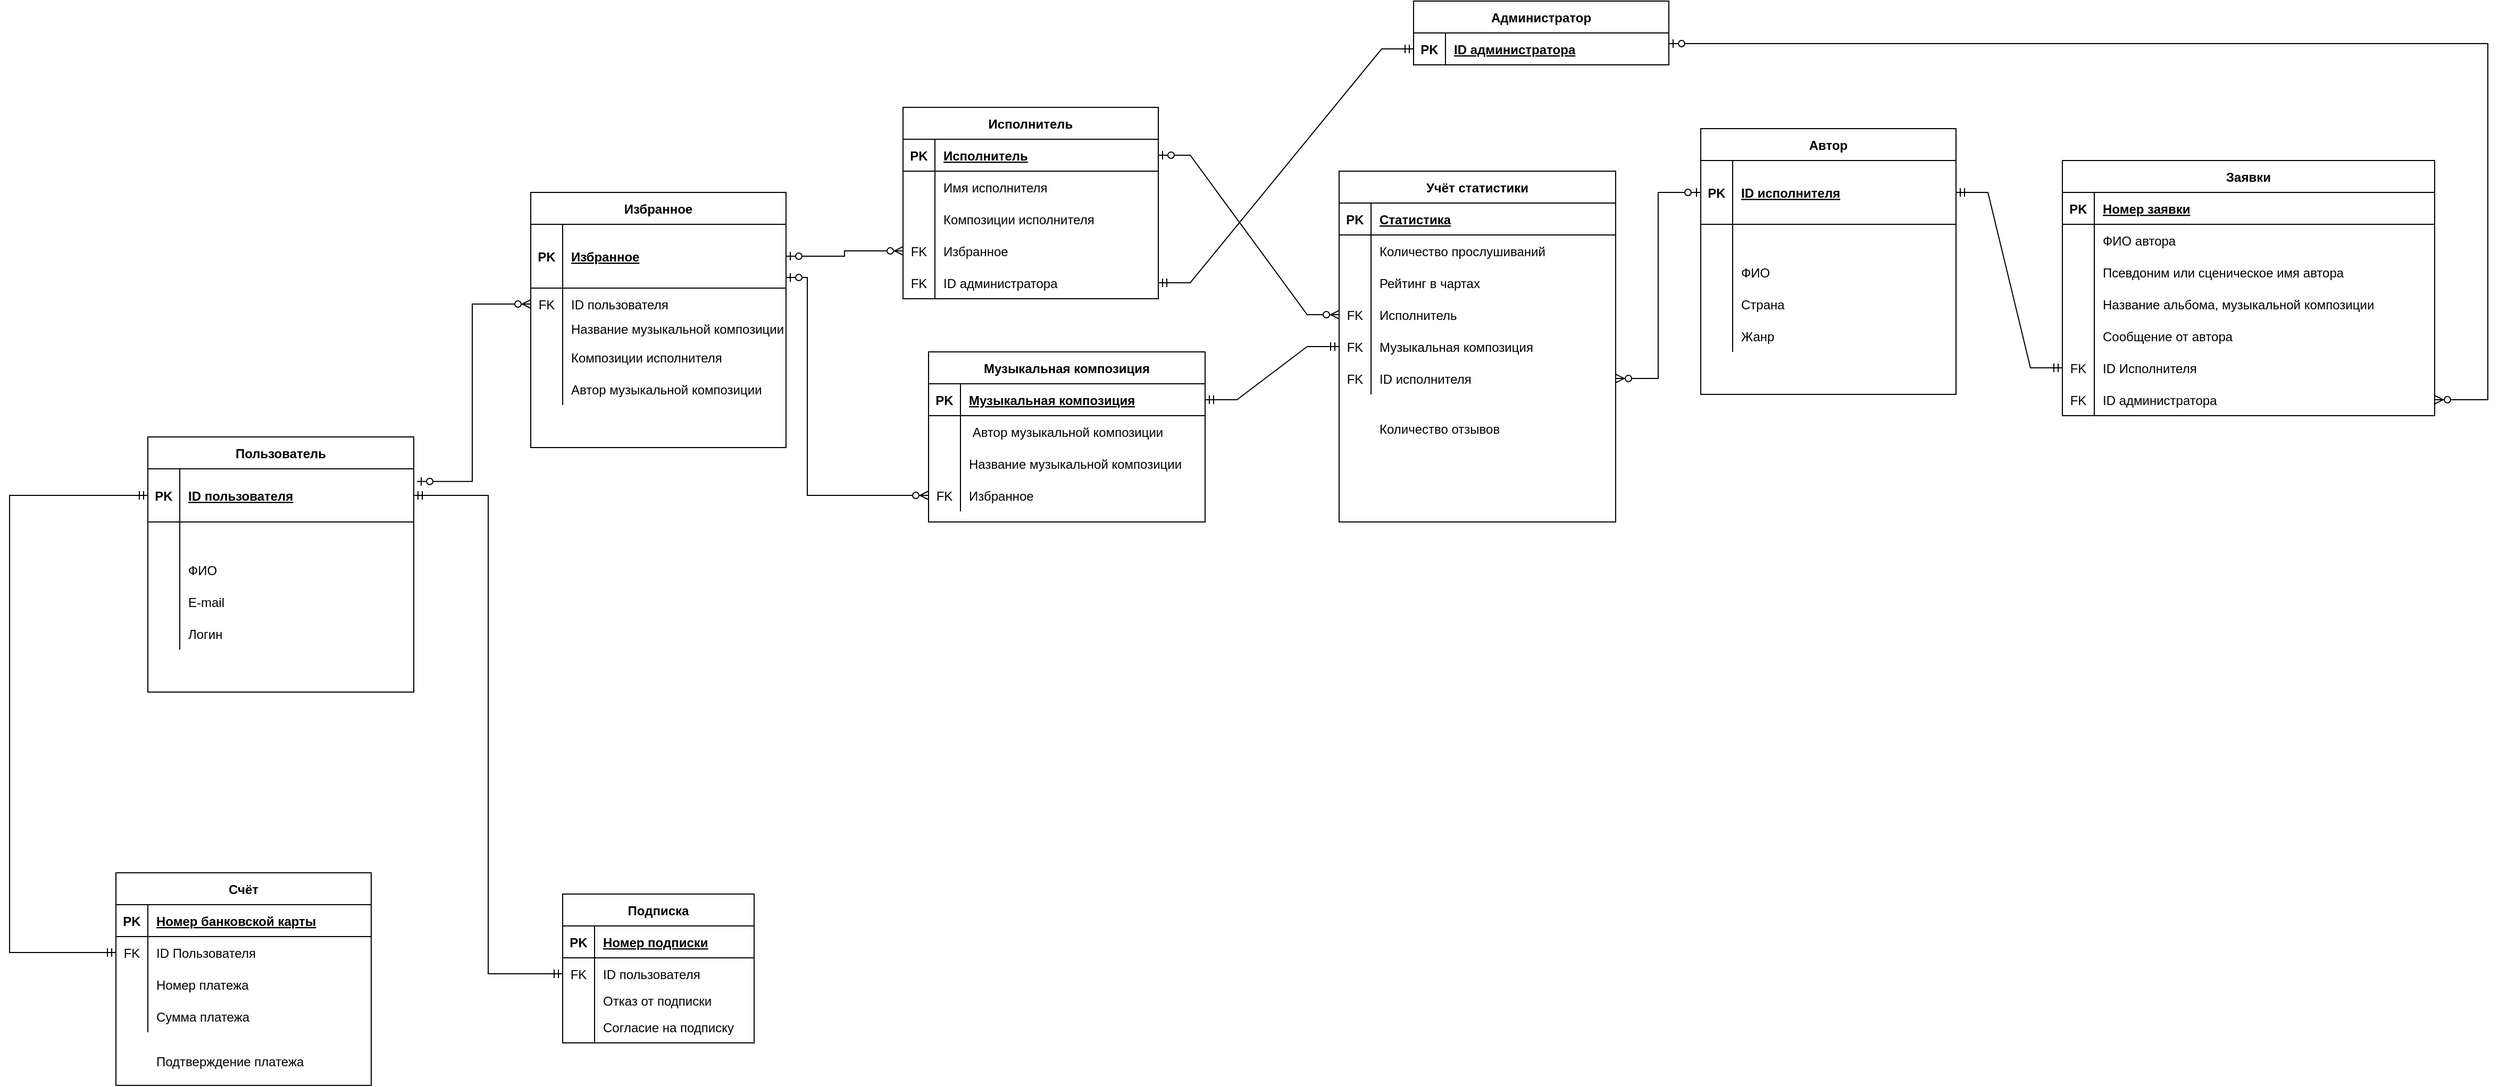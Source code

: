 <mxfile version="15.6.1" type="github">
  <diagram id="YhIW78KKG1MkZQojClb2" name="Страница 1">
    <mxGraphModel dx="1979" dy="691" grid="1" gridSize="10" guides="1" tooltips="1" connect="1" arrows="1" fold="1" page="1" pageScale="1" pageWidth="827" pageHeight="1169" math="0" shadow="0">
      <root>
        <mxCell id="0" />
        <mxCell id="1" parent="0" />
        <mxCell id="bTDtYaDf9AdeFOKU3OdR-14" value="Подписка" style="shape=table;startSize=30;container=1;collapsible=1;childLayout=tableLayout;fixedRows=1;rowLines=0;fontStyle=1;align=center;resizeLast=1;" parent="1" vertex="1">
          <mxGeometry x="70" y="980" width="180" height="140" as="geometry" />
        </mxCell>
        <mxCell id="bTDtYaDf9AdeFOKU3OdR-15" value="" style="shape=partialRectangle;collapsible=0;dropTarget=0;pointerEvents=0;fillColor=none;top=0;left=0;bottom=1;right=0;points=[[0,0.5],[1,0.5]];portConstraint=eastwest;" parent="bTDtYaDf9AdeFOKU3OdR-14" vertex="1">
          <mxGeometry y="30" width="180" height="30" as="geometry" />
        </mxCell>
        <mxCell id="bTDtYaDf9AdeFOKU3OdR-16" value="PK" style="shape=partialRectangle;connectable=0;fillColor=none;top=0;left=0;bottom=0;right=0;fontStyle=1;overflow=hidden;" parent="bTDtYaDf9AdeFOKU3OdR-15" vertex="1">
          <mxGeometry width="30" height="30" as="geometry">
            <mxRectangle width="30" height="30" as="alternateBounds" />
          </mxGeometry>
        </mxCell>
        <mxCell id="bTDtYaDf9AdeFOKU3OdR-17" value="Номер подписки" style="shape=partialRectangle;connectable=0;fillColor=none;top=0;left=0;bottom=0;right=0;align=left;spacingLeft=6;fontStyle=5;overflow=hidden;" parent="bTDtYaDf9AdeFOKU3OdR-15" vertex="1">
          <mxGeometry x="30" width="150" height="30" as="geometry">
            <mxRectangle width="150" height="30" as="alternateBounds" />
          </mxGeometry>
        </mxCell>
        <mxCell id="bTDtYaDf9AdeFOKU3OdR-18" value="" style="shape=partialRectangle;collapsible=0;dropTarget=0;pointerEvents=0;fillColor=none;top=0;left=0;bottom=0;right=0;points=[[0,0.5],[1,0.5]];portConstraint=eastwest;" parent="bTDtYaDf9AdeFOKU3OdR-14" vertex="1">
          <mxGeometry y="60" width="180" height="30" as="geometry" />
        </mxCell>
        <mxCell id="bTDtYaDf9AdeFOKU3OdR-19" value="FK" style="shape=partialRectangle;connectable=0;fillColor=none;top=0;left=0;bottom=0;right=0;editable=1;overflow=hidden;" parent="bTDtYaDf9AdeFOKU3OdR-18" vertex="1">
          <mxGeometry width="30" height="30" as="geometry">
            <mxRectangle width="30" height="30" as="alternateBounds" />
          </mxGeometry>
        </mxCell>
        <mxCell id="bTDtYaDf9AdeFOKU3OdR-20" value="ID пользователя" style="shape=partialRectangle;connectable=0;fillColor=none;top=0;left=0;bottom=0;right=0;align=left;spacingLeft=6;overflow=hidden;" parent="bTDtYaDf9AdeFOKU3OdR-18" vertex="1">
          <mxGeometry x="30" width="150" height="30" as="geometry">
            <mxRectangle width="150" height="30" as="alternateBounds" />
          </mxGeometry>
        </mxCell>
        <mxCell id="bTDtYaDf9AdeFOKU3OdR-21" value="" style="shape=partialRectangle;collapsible=0;dropTarget=0;pointerEvents=0;fillColor=none;top=0;left=0;bottom=0;right=0;points=[[0,0.5],[1,0.5]];portConstraint=eastwest;" parent="bTDtYaDf9AdeFOKU3OdR-14" vertex="1">
          <mxGeometry y="90" width="180" height="20" as="geometry" />
        </mxCell>
        <mxCell id="bTDtYaDf9AdeFOKU3OdR-22" value="" style="shape=partialRectangle;connectable=0;fillColor=none;top=0;left=0;bottom=0;right=0;editable=1;overflow=hidden;" parent="bTDtYaDf9AdeFOKU3OdR-21" vertex="1">
          <mxGeometry width="30" height="20" as="geometry">
            <mxRectangle width="30" height="20" as="alternateBounds" />
          </mxGeometry>
        </mxCell>
        <mxCell id="bTDtYaDf9AdeFOKU3OdR-23" value="Отказ от подписки" style="shape=partialRectangle;connectable=0;fillColor=none;top=0;left=0;bottom=0;right=0;align=left;spacingLeft=6;overflow=hidden;" parent="bTDtYaDf9AdeFOKU3OdR-21" vertex="1">
          <mxGeometry x="30" width="150" height="20" as="geometry">
            <mxRectangle width="150" height="20" as="alternateBounds" />
          </mxGeometry>
        </mxCell>
        <mxCell id="PjlkUZ5OX0f8tVh_GBR--13" value="" style="shape=partialRectangle;collapsible=0;dropTarget=0;pointerEvents=0;fillColor=none;top=0;left=0;bottom=0;right=0;points=[[0,0.5],[1,0.5]];portConstraint=eastwest;" vertex="1" parent="bTDtYaDf9AdeFOKU3OdR-14">
          <mxGeometry y="110" width="180" height="30" as="geometry" />
        </mxCell>
        <mxCell id="PjlkUZ5OX0f8tVh_GBR--14" value="" style="shape=partialRectangle;connectable=0;fillColor=none;top=0;left=0;bottom=0;right=0;editable=1;overflow=hidden;" vertex="1" parent="PjlkUZ5OX0f8tVh_GBR--13">
          <mxGeometry width="30" height="30" as="geometry">
            <mxRectangle width="30" height="30" as="alternateBounds" />
          </mxGeometry>
        </mxCell>
        <mxCell id="PjlkUZ5OX0f8tVh_GBR--15" value="Согласие на подписку" style="shape=partialRectangle;connectable=0;fillColor=none;top=0;left=0;bottom=0;right=0;align=left;spacingLeft=6;overflow=hidden;" vertex="1" parent="PjlkUZ5OX0f8tVh_GBR--13">
          <mxGeometry x="30" width="150" height="30" as="geometry">
            <mxRectangle width="150" height="30" as="alternateBounds" />
          </mxGeometry>
        </mxCell>
        <mxCell id="bTDtYaDf9AdeFOKU3OdR-27" value="Избранное" style="shape=table;startSize=30;container=1;collapsible=1;childLayout=tableLayout;fixedRows=1;rowLines=0;fontStyle=1;align=center;resizeLast=1;" parent="1" vertex="1">
          <mxGeometry x="40" y="320" width="240" height="240" as="geometry" />
        </mxCell>
        <mxCell id="bTDtYaDf9AdeFOKU3OdR-28" value="" style="shape=partialRectangle;collapsible=0;dropTarget=0;pointerEvents=0;fillColor=none;top=0;left=0;bottom=1;right=0;points=[[0,0.5],[1,0.5]];portConstraint=eastwest;" parent="bTDtYaDf9AdeFOKU3OdR-27" vertex="1">
          <mxGeometry y="30" width="240" height="60" as="geometry" />
        </mxCell>
        <mxCell id="bTDtYaDf9AdeFOKU3OdR-29" value="PK" style="shape=partialRectangle;connectable=0;fillColor=none;top=0;left=0;bottom=0;right=0;fontStyle=1;overflow=hidden;" parent="bTDtYaDf9AdeFOKU3OdR-28" vertex="1">
          <mxGeometry width="30" height="60" as="geometry">
            <mxRectangle width="30" height="60" as="alternateBounds" />
          </mxGeometry>
        </mxCell>
        <mxCell id="bTDtYaDf9AdeFOKU3OdR-30" value="Избранное" style="shape=partialRectangle;connectable=0;fillColor=none;top=0;left=0;bottom=0;right=0;align=left;spacingLeft=6;fontStyle=5;overflow=hidden;" parent="bTDtYaDf9AdeFOKU3OdR-28" vertex="1">
          <mxGeometry x="30" width="210" height="60" as="geometry">
            <mxRectangle width="210" height="60" as="alternateBounds" />
          </mxGeometry>
        </mxCell>
        <mxCell id="bTDtYaDf9AdeFOKU3OdR-31" value="" style="shape=partialRectangle;collapsible=0;dropTarget=0;pointerEvents=0;fillColor=none;top=0;left=0;bottom=0;right=0;points=[[0,0.5],[1,0.5]];portConstraint=eastwest;" parent="bTDtYaDf9AdeFOKU3OdR-27" vertex="1">
          <mxGeometry y="90" width="240" height="30" as="geometry" />
        </mxCell>
        <mxCell id="bTDtYaDf9AdeFOKU3OdR-32" value="FK" style="shape=partialRectangle;connectable=0;fillColor=none;top=0;left=0;bottom=0;right=0;editable=1;overflow=hidden;" parent="bTDtYaDf9AdeFOKU3OdR-31" vertex="1">
          <mxGeometry width="30" height="30" as="geometry">
            <mxRectangle width="30" height="30" as="alternateBounds" />
          </mxGeometry>
        </mxCell>
        <mxCell id="bTDtYaDf9AdeFOKU3OdR-33" value="ID пользователя" style="shape=partialRectangle;connectable=0;fillColor=none;top=0;left=0;bottom=0;right=0;align=left;spacingLeft=6;overflow=hidden;" parent="bTDtYaDf9AdeFOKU3OdR-31" vertex="1">
          <mxGeometry x="30" width="210" height="30" as="geometry">
            <mxRectangle width="210" height="30" as="alternateBounds" />
          </mxGeometry>
        </mxCell>
        <mxCell id="bTDtYaDf9AdeFOKU3OdR-37" value="" style="shape=partialRectangle;collapsible=0;dropTarget=0;pointerEvents=0;fillColor=none;top=0;left=0;bottom=0;right=0;points=[[0,0.5],[1,0.5]];portConstraint=eastwest;" parent="bTDtYaDf9AdeFOKU3OdR-27" vertex="1">
          <mxGeometry y="120" width="240" height="20" as="geometry" />
        </mxCell>
        <mxCell id="bTDtYaDf9AdeFOKU3OdR-38" value="" style="shape=partialRectangle;connectable=0;fillColor=none;top=0;left=0;bottom=0;right=0;editable=1;overflow=hidden;" parent="bTDtYaDf9AdeFOKU3OdR-37" vertex="1">
          <mxGeometry width="30" height="20" as="geometry">
            <mxRectangle width="30" height="20" as="alternateBounds" />
          </mxGeometry>
        </mxCell>
        <mxCell id="bTDtYaDf9AdeFOKU3OdR-39" value="Название музыкальной композиции&#xa;" style="shape=partialRectangle;connectable=0;fillColor=none;top=0;left=0;bottom=0;right=0;align=left;spacingLeft=6;overflow=hidden;" parent="bTDtYaDf9AdeFOKU3OdR-37" vertex="1">
          <mxGeometry x="30" width="210" height="20" as="geometry">
            <mxRectangle width="210" height="20" as="alternateBounds" />
          </mxGeometry>
        </mxCell>
        <mxCell id="bTDtYaDf9AdeFOKU3OdR-34" value="" style="shape=partialRectangle;collapsible=0;dropTarget=0;pointerEvents=0;fillColor=none;top=0;left=0;bottom=0;right=0;points=[[0,0.5],[1,0.5]];portConstraint=eastwest;" parent="bTDtYaDf9AdeFOKU3OdR-27" vertex="1">
          <mxGeometry y="140" width="240" height="30" as="geometry" />
        </mxCell>
        <mxCell id="bTDtYaDf9AdeFOKU3OdR-35" value="" style="shape=partialRectangle;connectable=0;fillColor=none;top=0;left=0;bottom=0;right=0;editable=1;overflow=hidden;" parent="bTDtYaDf9AdeFOKU3OdR-34" vertex="1">
          <mxGeometry width="30" height="30" as="geometry">
            <mxRectangle width="30" height="30" as="alternateBounds" />
          </mxGeometry>
        </mxCell>
        <mxCell id="bTDtYaDf9AdeFOKU3OdR-36" value="Композиции исполнителя" style="shape=partialRectangle;connectable=0;fillColor=none;top=0;left=0;bottom=0;right=0;align=left;spacingLeft=6;overflow=hidden;" parent="bTDtYaDf9AdeFOKU3OdR-34" vertex="1">
          <mxGeometry x="30" width="210" height="30" as="geometry">
            <mxRectangle width="210" height="30" as="alternateBounds" />
          </mxGeometry>
        </mxCell>
        <mxCell id="bTDtYaDf9AdeFOKU3OdR-68" value="" style="shape=partialRectangle;collapsible=0;dropTarget=0;pointerEvents=0;fillColor=none;top=0;left=0;bottom=0;right=0;points=[[0,0.5],[1,0.5]];portConstraint=eastwest;" parent="bTDtYaDf9AdeFOKU3OdR-27" vertex="1">
          <mxGeometry y="170" width="240" height="30" as="geometry" />
        </mxCell>
        <mxCell id="bTDtYaDf9AdeFOKU3OdR-69" value="" style="shape=partialRectangle;connectable=0;fillColor=none;top=0;left=0;bottom=0;right=0;editable=1;overflow=hidden;" parent="bTDtYaDf9AdeFOKU3OdR-68" vertex="1">
          <mxGeometry width="30" height="30" as="geometry">
            <mxRectangle width="30" height="30" as="alternateBounds" />
          </mxGeometry>
        </mxCell>
        <mxCell id="bTDtYaDf9AdeFOKU3OdR-70" value="Автор музыкальной композиции" style="shape=partialRectangle;connectable=0;fillColor=none;top=0;left=0;bottom=0;right=0;align=left;spacingLeft=6;overflow=hidden;" parent="bTDtYaDf9AdeFOKU3OdR-68" vertex="1">
          <mxGeometry x="30" width="210" height="30" as="geometry">
            <mxRectangle width="210" height="30" as="alternateBounds" />
          </mxGeometry>
        </mxCell>
        <mxCell id="bTDtYaDf9AdeFOKU3OdR-53" value="Заявки" style="shape=table;startSize=30;container=1;collapsible=1;childLayout=tableLayout;fixedRows=1;rowLines=0;fontStyle=1;align=center;resizeLast=1;" parent="1" vertex="1">
          <mxGeometry x="1480" y="290" width="350" height="240" as="geometry" />
        </mxCell>
        <mxCell id="bTDtYaDf9AdeFOKU3OdR-54" value="" style="shape=partialRectangle;collapsible=0;dropTarget=0;pointerEvents=0;fillColor=none;top=0;left=0;bottom=1;right=0;points=[[0,0.5],[1,0.5]];portConstraint=eastwest;" parent="bTDtYaDf9AdeFOKU3OdR-53" vertex="1">
          <mxGeometry y="30" width="350" height="30" as="geometry" />
        </mxCell>
        <mxCell id="bTDtYaDf9AdeFOKU3OdR-55" value="PK" style="shape=partialRectangle;connectable=0;fillColor=none;top=0;left=0;bottom=0;right=0;fontStyle=1;overflow=hidden;" parent="bTDtYaDf9AdeFOKU3OdR-54" vertex="1">
          <mxGeometry width="30" height="30" as="geometry">
            <mxRectangle width="30" height="30" as="alternateBounds" />
          </mxGeometry>
        </mxCell>
        <mxCell id="bTDtYaDf9AdeFOKU3OdR-56" value="Номер заявки" style="shape=partialRectangle;connectable=0;fillColor=none;top=0;left=0;bottom=0;right=0;align=left;spacingLeft=6;fontStyle=5;overflow=hidden;" parent="bTDtYaDf9AdeFOKU3OdR-54" vertex="1">
          <mxGeometry x="30" width="320" height="30" as="geometry">
            <mxRectangle width="320" height="30" as="alternateBounds" />
          </mxGeometry>
        </mxCell>
        <mxCell id="bTDtYaDf9AdeFOKU3OdR-57" value="" style="shape=partialRectangle;collapsible=0;dropTarget=0;pointerEvents=0;fillColor=none;top=0;left=0;bottom=0;right=0;points=[[0,0.5],[1,0.5]];portConstraint=eastwest;" parent="bTDtYaDf9AdeFOKU3OdR-53" vertex="1">
          <mxGeometry y="60" width="350" height="30" as="geometry" />
        </mxCell>
        <mxCell id="bTDtYaDf9AdeFOKU3OdR-58" value="" style="shape=partialRectangle;connectable=0;fillColor=none;top=0;left=0;bottom=0;right=0;editable=1;overflow=hidden;" parent="bTDtYaDf9AdeFOKU3OdR-57" vertex="1">
          <mxGeometry width="30" height="30" as="geometry">
            <mxRectangle width="30" height="30" as="alternateBounds" />
          </mxGeometry>
        </mxCell>
        <mxCell id="bTDtYaDf9AdeFOKU3OdR-59" value="ФИО автора" style="shape=partialRectangle;connectable=0;fillColor=none;top=0;left=0;bottom=0;right=0;align=left;spacingLeft=6;overflow=hidden;" parent="bTDtYaDf9AdeFOKU3OdR-57" vertex="1">
          <mxGeometry x="30" width="320" height="30" as="geometry">
            <mxRectangle width="320" height="30" as="alternateBounds" />
          </mxGeometry>
        </mxCell>
        <mxCell id="bTDtYaDf9AdeFOKU3OdR-60" value="" style="shape=partialRectangle;collapsible=0;dropTarget=0;pointerEvents=0;fillColor=none;top=0;left=0;bottom=0;right=0;points=[[0,0.5],[1,0.5]];portConstraint=eastwest;" parent="bTDtYaDf9AdeFOKU3OdR-53" vertex="1">
          <mxGeometry y="90" width="350" height="30" as="geometry" />
        </mxCell>
        <mxCell id="bTDtYaDf9AdeFOKU3OdR-61" value="" style="shape=partialRectangle;connectable=0;fillColor=none;top=0;left=0;bottom=0;right=0;editable=1;overflow=hidden;" parent="bTDtYaDf9AdeFOKU3OdR-60" vertex="1">
          <mxGeometry width="30" height="30" as="geometry">
            <mxRectangle width="30" height="30" as="alternateBounds" />
          </mxGeometry>
        </mxCell>
        <mxCell id="bTDtYaDf9AdeFOKU3OdR-62" value="Псевдоним или сценическое имя автора" style="shape=partialRectangle;connectable=0;fillColor=none;top=0;left=0;bottom=0;right=0;align=left;spacingLeft=6;overflow=hidden;" parent="bTDtYaDf9AdeFOKU3OdR-60" vertex="1">
          <mxGeometry x="30" width="320" height="30" as="geometry">
            <mxRectangle width="320" height="30" as="alternateBounds" />
          </mxGeometry>
        </mxCell>
        <mxCell id="bTDtYaDf9AdeFOKU3OdR-63" value="" style="shape=partialRectangle;collapsible=0;dropTarget=0;pointerEvents=0;fillColor=none;top=0;left=0;bottom=0;right=0;points=[[0,0.5],[1,0.5]];portConstraint=eastwest;" parent="bTDtYaDf9AdeFOKU3OdR-53" vertex="1">
          <mxGeometry y="120" width="350" height="30" as="geometry" />
        </mxCell>
        <mxCell id="bTDtYaDf9AdeFOKU3OdR-64" value="" style="shape=partialRectangle;connectable=0;fillColor=none;top=0;left=0;bottom=0;right=0;editable=1;overflow=hidden;" parent="bTDtYaDf9AdeFOKU3OdR-63" vertex="1">
          <mxGeometry width="30" height="30" as="geometry">
            <mxRectangle width="30" height="30" as="alternateBounds" />
          </mxGeometry>
        </mxCell>
        <mxCell id="bTDtYaDf9AdeFOKU3OdR-65" value="Название альбома, музыкальной композиции" style="shape=partialRectangle;connectable=0;fillColor=none;top=0;left=0;bottom=0;right=0;align=left;spacingLeft=6;overflow=hidden;" parent="bTDtYaDf9AdeFOKU3OdR-63" vertex="1">
          <mxGeometry x="30" width="320" height="30" as="geometry">
            <mxRectangle width="320" height="30" as="alternateBounds" />
          </mxGeometry>
        </mxCell>
        <mxCell id="bTDtYaDf9AdeFOKU3OdR-80" value="" style="shape=partialRectangle;collapsible=0;dropTarget=0;pointerEvents=0;fillColor=none;top=0;left=0;bottom=0;right=0;points=[[0,0.5],[1,0.5]];portConstraint=eastwest;" parent="bTDtYaDf9AdeFOKU3OdR-53" vertex="1">
          <mxGeometry y="150" width="350" height="30" as="geometry" />
        </mxCell>
        <mxCell id="bTDtYaDf9AdeFOKU3OdR-81" value="" style="shape=partialRectangle;connectable=0;fillColor=none;top=0;left=0;bottom=0;right=0;editable=1;overflow=hidden;" parent="bTDtYaDf9AdeFOKU3OdR-80" vertex="1">
          <mxGeometry width="30" height="30" as="geometry">
            <mxRectangle width="30" height="30" as="alternateBounds" />
          </mxGeometry>
        </mxCell>
        <mxCell id="bTDtYaDf9AdeFOKU3OdR-82" value="Сообщение от автора" style="shape=partialRectangle;connectable=0;fillColor=none;top=0;left=0;bottom=0;right=0;align=left;spacingLeft=6;overflow=hidden;" parent="bTDtYaDf9AdeFOKU3OdR-80" vertex="1">
          <mxGeometry x="30" width="320" height="30" as="geometry">
            <mxRectangle width="320" height="30" as="alternateBounds" />
          </mxGeometry>
        </mxCell>
        <mxCell id="PjlkUZ5OX0f8tVh_GBR--43" value="" style="shape=partialRectangle;collapsible=0;dropTarget=0;pointerEvents=0;fillColor=none;top=0;left=0;bottom=0;right=0;points=[[0,0.5],[1,0.5]];portConstraint=eastwest;" vertex="1" parent="bTDtYaDf9AdeFOKU3OdR-53">
          <mxGeometry y="180" width="350" height="30" as="geometry" />
        </mxCell>
        <mxCell id="PjlkUZ5OX0f8tVh_GBR--44" value="FK" style="shape=partialRectangle;connectable=0;fillColor=none;top=0;left=0;bottom=0;right=0;editable=1;overflow=hidden;" vertex="1" parent="PjlkUZ5OX0f8tVh_GBR--43">
          <mxGeometry width="30" height="30" as="geometry">
            <mxRectangle width="30" height="30" as="alternateBounds" />
          </mxGeometry>
        </mxCell>
        <mxCell id="PjlkUZ5OX0f8tVh_GBR--45" value="ID Исполнителя" style="shape=partialRectangle;connectable=0;fillColor=none;top=0;left=0;bottom=0;right=0;align=left;spacingLeft=6;overflow=hidden;" vertex="1" parent="PjlkUZ5OX0f8tVh_GBR--43">
          <mxGeometry x="30" width="320" height="30" as="geometry">
            <mxRectangle width="320" height="30" as="alternateBounds" />
          </mxGeometry>
        </mxCell>
        <mxCell id="PjlkUZ5OX0f8tVh_GBR--47" value="" style="shape=partialRectangle;collapsible=0;dropTarget=0;pointerEvents=0;fillColor=none;top=0;left=0;bottom=0;right=0;points=[[0,0.5],[1,0.5]];portConstraint=eastwest;" vertex="1" parent="bTDtYaDf9AdeFOKU3OdR-53">
          <mxGeometry y="210" width="350" height="30" as="geometry" />
        </mxCell>
        <mxCell id="PjlkUZ5OX0f8tVh_GBR--48" value="FK" style="shape=partialRectangle;connectable=0;fillColor=none;top=0;left=0;bottom=0;right=0;editable=1;overflow=hidden;" vertex="1" parent="PjlkUZ5OX0f8tVh_GBR--47">
          <mxGeometry width="30" height="30" as="geometry">
            <mxRectangle width="30" height="30" as="alternateBounds" />
          </mxGeometry>
        </mxCell>
        <mxCell id="PjlkUZ5OX0f8tVh_GBR--49" value="ID администратора" style="shape=partialRectangle;connectable=0;fillColor=none;top=0;left=0;bottom=0;right=0;align=left;spacingLeft=6;overflow=hidden;" vertex="1" parent="PjlkUZ5OX0f8tVh_GBR--47">
          <mxGeometry x="30" width="320" height="30" as="geometry">
            <mxRectangle width="320" height="30" as="alternateBounds" />
          </mxGeometry>
        </mxCell>
        <mxCell id="vaGClf--qKDdyNfcCEsQ-5" value="Исполнитель" style="shape=table;startSize=30;container=1;collapsible=1;childLayout=tableLayout;fixedRows=1;rowLines=0;fontStyle=1;align=center;resizeLast=1;" parent="1" vertex="1">
          <mxGeometry x="390" y="240" width="240" height="180" as="geometry" />
        </mxCell>
        <mxCell id="vaGClf--qKDdyNfcCEsQ-6" value="" style="shape=partialRectangle;collapsible=0;dropTarget=0;pointerEvents=0;fillColor=none;top=0;left=0;bottom=1;right=0;points=[[0,0.5],[1,0.5]];portConstraint=eastwest;" parent="vaGClf--qKDdyNfcCEsQ-5" vertex="1">
          <mxGeometry y="30" width="240" height="30" as="geometry" />
        </mxCell>
        <mxCell id="vaGClf--qKDdyNfcCEsQ-7" value="PK" style="shape=partialRectangle;connectable=0;fillColor=none;top=0;left=0;bottom=0;right=0;fontStyle=1;overflow=hidden;" parent="vaGClf--qKDdyNfcCEsQ-6" vertex="1">
          <mxGeometry width="30" height="30" as="geometry">
            <mxRectangle width="30" height="30" as="alternateBounds" />
          </mxGeometry>
        </mxCell>
        <mxCell id="vaGClf--qKDdyNfcCEsQ-8" value="Исполнитель" style="shape=partialRectangle;connectable=0;fillColor=none;top=0;left=0;bottom=0;right=0;align=left;spacingLeft=6;fontStyle=5;overflow=hidden;" parent="vaGClf--qKDdyNfcCEsQ-6" vertex="1">
          <mxGeometry x="30" width="210" height="30" as="geometry">
            <mxRectangle width="210" height="30" as="alternateBounds" />
          </mxGeometry>
        </mxCell>
        <mxCell id="vaGClf--qKDdyNfcCEsQ-9" value="" style="shape=partialRectangle;collapsible=0;dropTarget=0;pointerEvents=0;fillColor=none;top=0;left=0;bottom=0;right=0;points=[[0,0.5],[1,0.5]];portConstraint=eastwest;" parent="vaGClf--qKDdyNfcCEsQ-5" vertex="1">
          <mxGeometry y="60" width="240" height="30" as="geometry" />
        </mxCell>
        <mxCell id="vaGClf--qKDdyNfcCEsQ-10" value="" style="shape=partialRectangle;connectable=0;fillColor=none;top=0;left=0;bottom=0;right=0;editable=1;overflow=hidden;" parent="vaGClf--qKDdyNfcCEsQ-9" vertex="1">
          <mxGeometry width="30" height="30" as="geometry">
            <mxRectangle width="30" height="30" as="alternateBounds" />
          </mxGeometry>
        </mxCell>
        <mxCell id="vaGClf--qKDdyNfcCEsQ-11" value="Имя исполнителя" style="shape=partialRectangle;connectable=0;fillColor=none;top=0;left=0;bottom=0;right=0;align=left;spacingLeft=6;overflow=hidden;" parent="vaGClf--qKDdyNfcCEsQ-9" vertex="1">
          <mxGeometry x="30" width="210" height="30" as="geometry">
            <mxRectangle width="210" height="30" as="alternateBounds" />
          </mxGeometry>
        </mxCell>
        <mxCell id="vaGClf--qKDdyNfcCEsQ-12" value="" style="shape=partialRectangle;collapsible=0;dropTarget=0;pointerEvents=0;fillColor=none;top=0;left=0;bottom=0;right=0;points=[[0,0.5],[1,0.5]];portConstraint=eastwest;" parent="vaGClf--qKDdyNfcCEsQ-5" vertex="1">
          <mxGeometry y="90" width="240" height="30" as="geometry" />
        </mxCell>
        <mxCell id="vaGClf--qKDdyNfcCEsQ-13" value="" style="shape=partialRectangle;connectable=0;fillColor=none;top=0;left=0;bottom=0;right=0;editable=1;overflow=hidden;" parent="vaGClf--qKDdyNfcCEsQ-12" vertex="1">
          <mxGeometry width="30" height="30" as="geometry">
            <mxRectangle width="30" height="30" as="alternateBounds" />
          </mxGeometry>
        </mxCell>
        <mxCell id="vaGClf--qKDdyNfcCEsQ-14" value="Композиции исполнителя" style="shape=partialRectangle;connectable=0;fillColor=none;top=0;left=0;bottom=0;right=0;align=left;spacingLeft=6;overflow=hidden;" parent="vaGClf--qKDdyNfcCEsQ-12" vertex="1">
          <mxGeometry x="30" width="210" height="30" as="geometry">
            <mxRectangle width="210" height="30" as="alternateBounds" />
          </mxGeometry>
        </mxCell>
        <mxCell id="PjlkUZ5OX0f8tVh_GBR--20" value="" style="shape=partialRectangle;collapsible=0;dropTarget=0;pointerEvents=0;fillColor=none;top=0;left=0;bottom=0;right=0;points=[[0,0.5],[1,0.5]];portConstraint=eastwest;" vertex="1" parent="vaGClf--qKDdyNfcCEsQ-5">
          <mxGeometry y="120" width="240" height="30" as="geometry" />
        </mxCell>
        <mxCell id="PjlkUZ5OX0f8tVh_GBR--21" value="FK" style="shape=partialRectangle;connectable=0;fillColor=none;top=0;left=0;bottom=0;right=0;editable=1;overflow=hidden;" vertex="1" parent="PjlkUZ5OX0f8tVh_GBR--20">
          <mxGeometry width="30" height="30" as="geometry">
            <mxRectangle width="30" height="30" as="alternateBounds" />
          </mxGeometry>
        </mxCell>
        <mxCell id="PjlkUZ5OX0f8tVh_GBR--22" value="Избранное" style="shape=partialRectangle;connectable=0;fillColor=none;top=0;left=0;bottom=0;right=0;align=left;spacingLeft=6;overflow=hidden;" vertex="1" parent="PjlkUZ5OX0f8tVh_GBR--20">
          <mxGeometry x="30" width="210" height="30" as="geometry">
            <mxRectangle width="210" height="30" as="alternateBounds" />
          </mxGeometry>
        </mxCell>
        <mxCell id="PjlkUZ5OX0f8tVh_GBR--50" value="" style="shape=partialRectangle;collapsible=0;dropTarget=0;pointerEvents=0;fillColor=none;top=0;left=0;bottom=0;right=0;points=[[0,0.5],[1,0.5]];portConstraint=eastwest;" vertex="1" parent="vaGClf--qKDdyNfcCEsQ-5">
          <mxGeometry y="150" width="240" height="30" as="geometry" />
        </mxCell>
        <mxCell id="PjlkUZ5OX0f8tVh_GBR--51" value="FK" style="shape=partialRectangle;connectable=0;fillColor=none;top=0;left=0;bottom=0;right=0;editable=1;overflow=hidden;" vertex="1" parent="PjlkUZ5OX0f8tVh_GBR--50">
          <mxGeometry width="30" height="30" as="geometry">
            <mxRectangle width="30" height="30" as="alternateBounds" />
          </mxGeometry>
        </mxCell>
        <mxCell id="PjlkUZ5OX0f8tVh_GBR--52" value="ID администратора" style="shape=partialRectangle;connectable=0;fillColor=none;top=0;left=0;bottom=0;right=0;align=left;spacingLeft=6;overflow=hidden;" vertex="1" parent="PjlkUZ5OX0f8tVh_GBR--50">
          <mxGeometry x="30" width="210" height="30" as="geometry">
            <mxRectangle width="210" height="30" as="alternateBounds" />
          </mxGeometry>
        </mxCell>
        <mxCell id="vaGClf--qKDdyNfcCEsQ-21" value="Музыкальная композиция" style="shape=table;startSize=30;container=1;collapsible=1;childLayout=tableLayout;fixedRows=1;rowLines=0;fontStyle=1;align=center;resizeLast=1;" parent="1" vertex="1">
          <mxGeometry x="414" y="470" width="260" height="160" as="geometry" />
        </mxCell>
        <mxCell id="vaGClf--qKDdyNfcCEsQ-22" value="" style="shape=partialRectangle;collapsible=0;dropTarget=0;pointerEvents=0;fillColor=none;top=0;left=0;bottom=1;right=0;points=[[0,0.5],[1,0.5]];portConstraint=eastwest;" parent="vaGClf--qKDdyNfcCEsQ-21" vertex="1">
          <mxGeometry y="30" width="260" height="30" as="geometry" />
        </mxCell>
        <mxCell id="vaGClf--qKDdyNfcCEsQ-23" value="PK" style="shape=partialRectangle;connectable=0;fillColor=none;top=0;left=0;bottom=0;right=0;fontStyle=1;overflow=hidden;" parent="vaGClf--qKDdyNfcCEsQ-22" vertex="1">
          <mxGeometry width="30" height="30" as="geometry">
            <mxRectangle width="30" height="30" as="alternateBounds" />
          </mxGeometry>
        </mxCell>
        <mxCell id="vaGClf--qKDdyNfcCEsQ-24" value="Музыкальная композиция" style="shape=partialRectangle;connectable=0;fillColor=none;top=0;left=0;bottom=0;right=0;align=left;spacingLeft=6;fontStyle=5;overflow=hidden;" parent="vaGClf--qKDdyNfcCEsQ-22" vertex="1">
          <mxGeometry x="30" width="230" height="30" as="geometry">
            <mxRectangle width="230" height="30" as="alternateBounds" />
          </mxGeometry>
        </mxCell>
        <mxCell id="vaGClf--qKDdyNfcCEsQ-25" value="" style="shape=partialRectangle;collapsible=0;dropTarget=0;pointerEvents=0;fillColor=none;top=0;left=0;bottom=0;right=0;points=[[0,0.5],[1,0.5]];portConstraint=eastwest;" parent="vaGClf--qKDdyNfcCEsQ-21" vertex="1">
          <mxGeometry y="60" width="260" height="30" as="geometry" />
        </mxCell>
        <mxCell id="vaGClf--qKDdyNfcCEsQ-26" value="" style="shape=partialRectangle;connectable=0;fillColor=none;top=0;left=0;bottom=0;right=0;editable=1;overflow=hidden;" parent="vaGClf--qKDdyNfcCEsQ-25" vertex="1">
          <mxGeometry width="30" height="30" as="geometry">
            <mxRectangle width="30" height="30" as="alternateBounds" />
          </mxGeometry>
        </mxCell>
        <mxCell id="vaGClf--qKDdyNfcCEsQ-27" value=" Автор музыкальной композиции" style="shape=partialRectangle;connectable=0;fillColor=none;top=0;left=0;bottom=0;right=0;align=left;spacingLeft=6;overflow=hidden;" parent="vaGClf--qKDdyNfcCEsQ-25" vertex="1">
          <mxGeometry x="30" width="230" height="30" as="geometry">
            <mxRectangle width="230" height="30" as="alternateBounds" />
          </mxGeometry>
        </mxCell>
        <mxCell id="vaGClf--qKDdyNfcCEsQ-28" value="" style="shape=partialRectangle;collapsible=0;dropTarget=0;pointerEvents=0;fillColor=none;top=0;left=0;bottom=0;right=0;points=[[0,0.5],[1,0.5]];portConstraint=eastwest;" parent="vaGClf--qKDdyNfcCEsQ-21" vertex="1">
          <mxGeometry y="90" width="260" height="30" as="geometry" />
        </mxCell>
        <mxCell id="vaGClf--qKDdyNfcCEsQ-29" value="" style="shape=partialRectangle;connectable=0;fillColor=none;top=0;left=0;bottom=0;right=0;editable=1;overflow=hidden;" parent="vaGClf--qKDdyNfcCEsQ-28" vertex="1">
          <mxGeometry width="30" height="30" as="geometry">
            <mxRectangle width="30" height="30" as="alternateBounds" />
          </mxGeometry>
        </mxCell>
        <mxCell id="vaGClf--qKDdyNfcCEsQ-30" value="Название музыкальной композиции" style="shape=partialRectangle;connectable=0;fillColor=none;top=0;left=0;bottom=0;right=0;align=left;spacingLeft=6;overflow=hidden;" parent="vaGClf--qKDdyNfcCEsQ-28" vertex="1">
          <mxGeometry x="30" width="230" height="30" as="geometry">
            <mxRectangle width="230" height="30" as="alternateBounds" />
          </mxGeometry>
        </mxCell>
        <mxCell id="PjlkUZ5OX0f8tVh_GBR--17" value="" style="shape=partialRectangle;collapsible=0;dropTarget=0;pointerEvents=0;fillColor=none;top=0;left=0;bottom=0;right=0;points=[[0,0.5],[1,0.5]];portConstraint=eastwest;" vertex="1" parent="vaGClf--qKDdyNfcCEsQ-21">
          <mxGeometry y="120" width="260" height="30" as="geometry" />
        </mxCell>
        <mxCell id="PjlkUZ5OX0f8tVh_GBR--18" value="FK" style="shape=partialRectangle;connectable=0;fillColor=none;top=0;left=0;bottom=0;right=0;editable=1;overflow=hidden;" vertex="1" parent="PjlkUZ5OX0f8tVh_GBR--17">
          <mxGeometry width="30" height="30" as="geometry">
            <mxRectangle width="30" height="30" as="alternateBounds" />
          </mxGeometry>
        </mxCell>
        <mxCell id="PjlkUZ5OX0f8tVh_GBR--19" value="Избранное" style="shape=partialRectangle;connectable=0;fillColor=none;top=0;left=0;bottom=0;right=0;align=left;spacingLeft=6;overflow=hidden;" vertex="1" parent="PjlkUZ5OX0f8tVh_GBR--17">
          <mxGeometry x="30" width="230" height="30" as="geometry">
            <mxRectangle width="230" height="30" as="alternateBounds" />
          </mxGeometry>
        </mxCell>
        <mxCell id="vaGClf--qKDdyNfcCEsQ-45" value="" style="group" parent="1" vertex="1" connectable="0">
          <mxGeometry x="-350" y="960" width="240" height="194" as="geometry" />
        </mxCell>
        <mxCell id="vaGClf--qKDdyNfcCEsQ-31" value="Счёт" style="shape=table;startSize=30;container=1;collapsible=1;childLayout=tableLayout;fixedRows=1;rowLines=0;fontStyle=1;align=center;resizeLast=1;" parent="vaGClf--qKDdyNfcCEsQ-45" vertex="1">
          <mxGeometry width="240" height="200" as="geometry" />
        </mxCell>
        <mxCell id="vaGClf--qKDdyNfcCEsQ-32" value="" style="shape=partialRectangle;collapsible=0;dropTarget=0;pointerEvents=0;fillColor=none;top=0;left=0;bottom=1;right=0;points=[[0,0.5],[1,0.5]];portConstraint=eastwest;" parent="vaGClf--qKDdyNfcCEsQ-31" vertex="1">
          <mxGeometry y="30" width="240" height="30" as="geometry" />
        </mxCell>
        <mxCell id="vaGClf--qKDdyNfcCEsQ-33" value="PK" style="shape=partialRectangle;connectable=0;fillColor=none;top=0;left=0;bottom=0;right=0;fontStyle=1;overflow=hidden;" parent="vaGClf--qKDdyNfcCEsQ-32" vertex="1">
          <mxGeometry width="30" height="30" as="geometry">
            <mxRectangle width="30" height="30" as="alternateBounds" />
          </mxGeometry>
        </mxCell>
        <mxCell id="vaGClf--qKDdyNfcCEsQ-34" value="Номер банковской карты" style="shape=partialRectangle;connectable=0;fillColor=none;top=0;left=0;bottom=0;right=0;align=left;spacingLeft=6;fontStyle=5;overflow=hidden;" parent="vaGClf--qKDdyNfcCEsQ-32" vertex="1">
          <mxGeometry x="30" width="210" height="30" as="geometry">
            <mxRectangle width="210" height="30" as="alternateBounds" />
          </mxGeometry>
        </mxCell>
        <mxCell id="vaGClf--qKDdyNfcCEsQ-35" value="" style="shape=partialRectangle;collapsible=0;dropTarget=0;pointerEvents=0;fillColor=none;top=0;left=0;bottom=0;right=0;points=[[0,0.5],[1,0.5]];portConstraint=eastwest;" parent="vaGClf--qKDdyNfcCEsQ-31" vertex="1">
          <mxGeometry y="60" width="240" height="30" as="geometry" />
        </mxCell>
        <mxCell id="vaGClf--qKDdyNfcCEsQ-36" value="FK" style="shape=partialRectangle;connectable=0;fillColor=none;top=0;left=0;bottom=0;right=0;editable=1;overflow=hidden;" parent="vaGClf--qKDdyNfcCEsQ-35" vertex="1">
          <mxGeometry width="30" height="30" as="geometry">
            <mxRectangle width="30" height="30" as="alternateBounds" />
          </mxGeometry>
        </mxCell>
        <mxCell id="vaGClf--qKDdyNfcCEsQ-37" value="ID Пользователя" style="shape=partialRectangle;connectable=0;fillColor=none;top=0;left=0;bottom=0;right=0;align=left;spacingLeft=6;overflow=hidden;" parent="vaGClf--qKDdyNfcCEsQ-35" vertex="1">
          <mxGeometry x="30" width="210" height="30" as="geometry">
            <mxRectangle width="210" height="30" as="alternateBounds" />
          </mxGeometry>
        </mxCell>
        <mxCell id="vaGClf--qKDdyNfcCEsQ-38" value="" style="shape=partialRectangle;collapsible=0;dropTarget=0;pointerEvents=0;fillColor=none;top=0;left=0;bottom=0;right=0;points=[[0,0.5],[1,0.5]];portConstraint=eastwest;" parent="vaGClf--qKDdyNfcCEsQ-31" vertex="1">
          <mxGeometry y="90" width="240" height="30" as="geometry" />
        </mxCell>
        <mxCell id="vaGClf--qKDdyNfcCEsQ-39" value="" style="shape=partialRectangle;connectable=0;fillColor=none;top=0;left=0;bottom=0;right=0;editable=1;overflow=hidden;" parent="vaGClf--qKDdyNfcCEsQ-38" vertex="1">
          <mxGeometry width="30" height="30" as="geometry">
            <mxRectangle width="30" height="30" as="alternateBounds" />
          </mxGeometry>
        </mxCell>
        <mxCell id="vaGClf--qKDdyNfcCEsQ-40" value="Номер платежа" style="shape=partialRectangle;connectable=0;fillColor=none;top=0;left=0;bottom=0;right=0;align=left;spacingLeft=6;overflow=hidden;" parent="vaGClf--qKDdyNfcCEsQ-38" vertex="1">
          <mxGeometry x="30" width="210" height="30" as="geometry">
            <mxRectangle width="210" height="30" as="alternateBounds" />
          </mxGeometry>
        </mxCell>
        <mxCell id="PjlkUZ5OX0f8tVh_GBR--6" value="" style="shape=partialRectangle;collapsible=0;dropTarget=0;pointerEvents=0;fillColor=none;top=0;left=0;bottom=0;right=0;points=[[0,0.5],[1,0.5]];portConstraint=eastwest;" vertex="1" parent="vaGClf--qKDdyNfcCEsQ-31">
          <mxGeometry y="120" width="240" height="30" as="geometry" />
        </mxCell>
        <mxCell id="PjlkUZ5OX0f8tVh_GBR--7" value="" style="shape=partialRectangle;connectable=0;fillColor=none;top=0;left=0;bottom=0;right=0;editable=1;overflow=hidden;" vertex="1" parent="PjlkUZ5OX0f8tVh_GBR--6">
          <mxGeometry width="30" height="30" as="geometry">
            <mxRectangle width="30" height="30" as="alternateBounds" />
          </mxGeometry>
        </mxCell>
        <mxCell id="PjlkUZ5OX0f8tVh_GBR--8" value="Сумма платежа" style="shape=partialRectangle;connectable=0;fillColor=none;top=0;left=0;bottom=0;right=0;align=left;spacingLeft=6;overflow=hidden;" vertex="1" parent="PjlkUZ5OX0f8tVh_GBR--6">
          <mxGeometry x="30" width="210" height="30" as="geometry">
            <mxRectangle width="210" height="30" as="alternateBounds" />
          </mxGeometry>
        </mxCell>
        <mxCell id="vaGClf--qKDdyNfcCEsQ-42" value="" style="shape=partialRectangle;collapsible=0;dropTarget=0;pointerEvents=0;fillColor=none;top=0;left=0;bottom=0;right=0;points=[[0,0.5],[1,0.5]];portConstraint=eastwest;" parent="vaGClf--qKDdyNfcCEsQ-45" vertex="1">
          <mxGeometry y="160" width="240" height="34" as="geometry" />
        </mxCell>
        <mxCell id="vaGClf--qKDdyNfcCEsQ-43" value="" style="shape=partialRectangle;connectable=0;fillColor=none;top=0;left=0;bottom=0;right=0;editable=1;overflow=hidden;" parent="vaGClf--qKDdyNfcCEsQ-42" vertex="1">
          <mxGeometry width="30" height="34" as="geometry">
            <mxRectangle width="30" height="30" as="alternateBounds" />
          </mxGeometry>
        </mxCell>
        <mxCell id="vaGClf--qKDdyNfcCEsQ-44" value="Подтверждение платежа" style="shape=partialRectangle;connectable=0;fillColor=none;top=0;left=0;bottom=0;right=0;align=left;spacingLeft=6;overflow=hidden;" parent="vaGClf--qKDdyNfcCEsQ-42" vertex="1">
          <mxGeometry x="30" width="210" height="34" as="geometry">
            <mxRectangle width="210" height="30" as="alternateBounds" />
          </mxGeometry>
        </mxCell>
        <mxCell id="vaGClf--qKDdyNfcCEsQ-49" value="Автор" style="shape=table;startSize=30;container=1;collapsible=1;childLayout=tableLayout;fixedRows=1;rowLines=0;fontStyle=1;align=center;resizeLast=1;" parent="1" vertex="1">
          <mxGeometry x="1140" y="260" width="240" height="250" as="geometry" />
        </mxCell>
        <mxCell id="vaGClf--qKDdyNfcCEsQ-50" value="" style="shape=partialRectangle;collapsible=0;dropTarget=0;pointerEvents=0;fillColor=none;top=0;left=0;bottom=1;right=0;points=[[0,0.5],[1,0.5]];portConstraint=eastwest;" parent="vaGClf--qKDdyNfcCEsQ-49" vertex="1">
          <mxGeometry y="30" width="240" height="60" as="geometry" />
        </mxCell>
        <mxCell id="vaGClf--qKDdyNfcCEsQ-51" value="PK" style="shape=partialRectangle;connectable=0;fillColor=none;top=0;left=0;bottom=0;right=0;fontStyle=1;overflow=hidden;" parent="vaGClf--qKDdyNfcCEsQ-50" vertex="1">
          <mxGeometry width="30" height="60" as="geometry">
            <mxRectangle width="30" height="60" as="alternateBounds" />
          </mxGeometry>
        </mxCell>
        <mxCell id="vaGClf--qKDdyNfcCEsQ-52" value="ID исполнителя" style="shape=partialRectangle;connectable=0;fillColor=none;top=0;left=0;bottom=0;right=0;align=left;spacingLeft=6;fontStyle=5;overflow=hidden;" parent="vaGClf--qKDdyNfcCEsQ-50" vertex="1">
          <mxGeometry x="30" width="210" height="60" as="geometry">
            <mxRectangle width="210" height="60" as="alternateBounds" />
          </mxGeometry>
        </mxCell>
        <mxCell id="vaGClf--qKDdyNfcCEsQ-53" value="" style="shape=partialRectangle;collapsible=0;dropTarget=0;pointerEvents=0;fillColor=none;top=0;left=0;bottom=0;right=0;points=[[0,0.5],[1,0.5]];portConstraint=eastwest;" parent="vaGClf--qKDdyNfcCEsQ-49" vertex="1">
          <mxGeometry y="90" width="240" height="30" as="geometry" />
        </mxCell>
        <mxCell id="vaGClf--qKDdyNfcCEsQ-54" value="" style="shape=partialRectangle;connectable=0;fillColor=none;top=0;left=0;bottom=0;right=0;editable=1;overflow=hidden;" parent="vaGClf--qKDdyNfcCEsQ-53" vertex="1">
          <mxGeometry width="30" height="30" as="geometry">
            <mxRectangle width="30" height="30" as="alternateBounds" />
          </mxGeometry>
        </mxCell>
        <mxCell id="vaGClf--qKDdyNfcCEsQ-55" value="" style="shape=partialRectangle;connectable=0;fillColor=none;top=0;left=0;bottom=0;right=0;align=left;spacingLeft=6;overflow=hidden;" parent="vaGClf--qKDdyNfcCEsQ-53" vertex="1">
          <mxGeometry x="30" width="210" height="30" as="geometry">
            <mxRectangle width="210" height="30" as="alternateBounds" />
          </mxGeometry>
        </mxCell>
        <mxCell id="vaGClf--qKDdyNfcCEsQ-56" value="" style="shape=partialRectangle;collapsible=0;dropTarget=0;pointerEvents=0;fillColor=none;top=0;left=0;bottom=0;right=0;points=[[0,0.5],[1,0.5]];portConstraint=eastwest;" parent="vaGClf--qKDdyNfcCEsQ-49" vertex="1">
          <mxGeometry y="120" width="240" height="30" as="geometry" />
        </mxCell>
        <mxCell id="vaGClf--qKDdyNfcCEsQ-57" value="" style="shape=partialRectangle;connectable=0;fillColor=none;top=0;left=0;bottom=0;right=0;editable=1;overflow=hidden;" parent="vaGClf--qKDdyNfcCEsQ-56" vertex="1">
          <mxGeometry width="30" height="30" as="geometry">
            <mxRectangle width="30" height="30" as="alternateBounds" />
          </mxGeometry>
        </mxCell>
        <mxCell id="vaGClf--qKDdyNfcCEsQ-58" value="ФИО" style="shape=partialRectangle;connectable=0;fillColor=none;top=0;left=0;bottom=0;right=0;align=left;spacingLeft=6;overflow=hidden;" parent="vaGClf--qKDdyNfcCEsQ-56" vertex="1">
          <mxGeometry x="30" width="210" height="30" as="geometry">
            <mxRectangle width="210" height="30" as="alternateBounds" />
          </mxGeometry>
        </mxCell>
        <mxCell id="vaGClf--qKDdyNfcCEsQ-59" value="" style="shape=partialRectangle;collapsible=0;dropTarget=0;pointerEvents=0;fillColor=none;top=0;left=0;bottom=0;right=0;points=[[0,0.5],[1,0.5]];portConstraint=eastwest;" parent="vaGClf--qKDdyNfcCEsQ-49" vertex="1">
          <mxGeometry y="150" width="240" height="30" as="geometry" />
        </mxCell>
        <mxCell id="vaGClf--qKDdyNfcCEsQ-60" value="" style="shape=partialRectangle;connectable=0;fillColor=none;top=0;left=0;bottom=0;right=0;editable=1;overflow=hidden;" parent="vaGClf--qKDdyNfcCEsQ-59" vertex="1">
          <mxGeometry width="30" height="30" as="geometry">
            <mxRectangle width="30" height="30" as="alternateBounds" />
          </mxGeometry>
        </mxCell>
        <mxCell id="vaGClf--qKDdyNfcCEsQ-61" value="Страна" style="shape=partialRectangle;connectable=0;fillColor=none;top=0;left=0;bottom=0;right=0;align=left;spacingLeft=6;overflow=hidden;" parent="vaGClf--qKDdyNfcCEsQ-59" vertex="1">
          <mxGeometry x="30" width="210" height="30" as="geometry">
            <mxRectangle width="210" height="30" as="alternateBounds" />
          </mxGeometry>
        </mxCell>
        <mxCell id="vaGClf--qKDdyNfcCEsQ-62" value="" style="shape=partialRectangle;collapsible=0;dropTarget=0;pointerEvents=0;fillColor=none;top=0;left=0;bottom=0;right=0;points=[[0,0.5],[1,0.5]];portConstraint=eastwest;" parent="vaGClf--qKDdyNfcCEsQ-49" vertex="1">
          <mxGeometry y="180" width="240" height="30" as="geometry" />
        </mxCell>
        <mxCell id="vaGClf--qKDdyNfcCEsQ-63" value="" style="shape=partialRectangle;connectable=0;fillColor=none;top=0;left=0;bottom=0;right=0;editable=1;overflow=hidden;" parent="vaGClf--qKDdyNfcCEsQ-62" vertex="1">
          <mxGeometry width="30" height="30" as="geometry">
            <mxRectangle width="30" height="30" as="alternateBounds" />
          </mxGeometry>
        </mxCell>
        <mxCell id="vaGClf--qKDdyNfcCEsQ-64" value="Жанр" style="shape=partialRectangle;connectable=0;fillColor=none;top=0;left=0;bottom=0;right=0;align=left;spacingLeft=6;overflow=hidden;" parent="vaGClf--qKDdyNfcCEsQ-62" vertex="1">
          <mxGeometry x="30" width="210" height="30" as="geometry">
            <mxRectangle width="210" height="30" as="alternateBounds" />
          </mxGeometry>
        </mxCell>
        <mxCell id="vaGClf--qKDdyNfcCEsQ-65" value="Пользователь" style="shape=table;startSize=30;container=1;collapsible=1;childLayout=tableLayout;fixedRows=1;rowLines=0;fontStyle=1;align=center;resizeLast=1;" parent="1" vertex="1">
          <mxGeometry x="-320" y="550" width="250.0" height="240" as="geometry" />
        </mxCell>
        <mxCell id="vaGClf--qKDdyNfcCEsQ-66" value="" style="shape=partialRectangle;collapsible=0;dropTarget=0;pointerEvents=0;fillColor=none;top=0;left=0;bottom=1;right=0;points=[[0,0.5],[1,0.5]];portConstraint=eastwest;" parent="vaGClf--qKDdyNfcCEsQ-65" vertex="1">
          <mxGeometry y="30" width="250.0" height="50" as="geometry" />
        </mxCell>
        <mxCell id="vaGClf--qKDdyNfcCEsQ-67" value="PK" style="shape=partialRectangle;connectable=0;fillColor=none;top=0;left=0;bottom=0;right=0;fontStyle=1;overflow=hidden;" parent="vaGClf--qKDdyNfcCEsQ-66" vertex="1">
          <mxGeometry width="30" height="50" as="geometry">
            <mxRectangle width="30" height="50" as="alternateBounds" />
          </mxGeometry>
        </mxCell>
        <mxCell id="vaGClf--qKDdyNfcCEsQ-68" value="ID пользователя" style="shape=partialRectangle;connectable=0;fillColor=none;top=0;left=0;bottom=0;right=0;align=left;spacingLeft=6;fontStyle=5;overflow=hidden;" parent="vaGClf--qKDdyNfcCEsQ-66" vertex="1">
          <mxGeometry x="30" width="220.0" height="50" as="geometry">
            <mxRectangle width="220.0" height="50" as="alternateBounds" />
          </mxGeometry>
        </mxCell>
        <mxCell id="vaGClf--qKDdyNfcCEsQ-69" value="" style="shape=partialRectangle;collapsible=0;dropTarget=0;pointerEvents=0;fillColor=none;top=0;left=0;bottom=0;right=0;points=[[0,0.5],[1,0.5]];portConstraint=eastwest;" parent="vaGClf--qKDdyNfcCEsQ-65" vertex="1">
          <mxGeometry y="80" width="250.0" height="30" as="geometry" />
        </mxCell>
        <mxCell id="vaGClf--qKDdyNfcCEsQ-70" value="" style="shape=partialRectangle;connectable=0;fillColor=none;top=0;left=0;bottom=0;right=0;editable=1;overflow=hidden;" parent="vaGClf--qKDdyNfcCEsQ-69" vertex="1">
          <mxGeometry width="30" height="30" as="geometry">
            <mxRectangle width="30" height="30" as="alternateBounds" />
          </mxGeometry>
        </mxCell>
        <mxCell id="vaGClf--qKDdyNfcCEsQ-71" value="" style="shape=partialRectangle;connectable=0;fillColor=none;top=0;left=0;bottom=0;right=0;align=left;spacingLeft=6;overflow=hidden;" parent="vaGClf--qKDdyNfcCEsQ-69" vertex="1">
          <mxGeometry x="30" width="220.0" height="30" as="geometry">
            <mxRectangle width="220.0" height="30" as="alternateBounds" />
          </mxGeometry>
        </mxCell>
        <mxCell id="vaGClf--qKDdyNfcCEsQ-72" value="" style="shape=partialRectangle;collapsible=0;dropTarget=0;pointerEvents=0;fillColor=none;top=0;left=0;bottom=0;right=0;points=[[0,0.5],[1,0.5]];portConstraint=eastwest;" parent="vaGClf--qKDdyNfcCEsQ-65" vertex="1">
          <mxGeometry y="110" width="250.0" height="30" as="geometry" />
        </mxCell>
        <mxCell id="vaGClf--qKDdyNfcCEsQ-73" value="" style="shape=partialRectangle;connectable=0;fillColor=none;top=0;left=0;bottom=0;right=0;editable=1;overflow=hidden;" parent="vaGClf--qKDdyNfcCEsQ-72" vertex="1">
          <mxGeometry width="30" height="30" as="geometry">
            <mxRectangle width="30" height="30" as="alternateBounds" />
          </mxGeometry>
        </mxCell>
        <mxCell id="vaGClf--qKDdyNfcCEsQ-74" value="ФИО" style="shape=partialRectangle;connectable=0;fillColor=none;top=0;left=0;bottom=0;right=0;align=left;spacingLeft=6;overflow=hidden;" parent="vaGClf--qKDdyNfcCEsQ-72" vertex="1">
          <mxGeometry x="30" width="220.0" height="30" as="geometry">
            <mxRectangle width="220.0" height="30" as="alternateBounds" />
          </mxGeometry>
        </mxCell>
        <mxCell id="vaGClf--qKDdyNfcCEsQ-75" value="" style="shape=partialRectangle;collapsible=0;dropTarget=0;pointerEvents=0;fillColor=none;top=0;left=0;bottom=0;right=0;points=[[0,0.5],[1,0.5]];portConstraint=eastwest;" parent="vaGClf--qKDdyNfcCEsQ-65" vertex="1">
          <mxGeometry y="140" width="250.0" height="30" as="geometry" />
        </mxCell>
        <mxCell id="vaGClf--qKDdyNfcCEsQ-76" value="" style="shape=partialRectangle;connectable=0;fillColor=none;top=0;left=0;bottom=0;right=0;editable=1;overflow=hidden;" parent="vaGClf--qKDdyNfcCEsQ-75" vertex="1">
          <mxGeometry width="30" height="30" as="geometry">
            <mxRectangle width="30" height="30" as="alternateBounds" />
          </mxGeometry>
        </mxCell>
        <mxCell id="vaGClf--qKDdyNfcCEsQ-77" value="E-mail" style="shape=partialRectangle;connectable=0;fillColor=none;top=0;left=0;bottom=0;right=0;align=left;spacingLeft=6;overflow=hidden;" parent="vaGClf--qKDdyNfcCEsQ-75" vertex="1">
          <mxGeometry x="30" width="220.0" height="30" as="geometry">
            <mxRectangle width="220.0" height="30" as="alternateBounds" />
          </mxGeometry>
        </mxCell>
        <mxCell id="vaGClf--qKDdyNfcCEsQ-78" value="" style="shape=partialRectangle;collapsible=0;dropTarget=0;pointerEvents=0;fillColor=none;top=0;left=0;bottom=0;right=0;points=[[0,0.5],[1,0.5]];portConstraint=eastwest;" parent="vaGClf--qKDdyNfcCEsQ-65" vertex="1">
          <mxGeometry y="170" width="250.0" height="30" as="geometry" />
        </mxCell>
        <mxCell id="vaGClf--qKDdyNfcCEsQ-79" value="" style="shape=partialRectangle;connectable=0;fillColor=none;top=0;left=0;bottom=0;right=0;editable=1;overflow=hidden;" parent="vaGClf--qKDdyNfcCEsQ-78" vertex="1">
          <mxGeometry width="30" height="30" as="geometry">
            <mxRectangle width="30" height="30" as="alternateBounds" />
          </mxGeometry>
        </mxCell>
        <mxCell id="vaGClf--qKDdyNfcCEsQ-80" value="Логин" style="shape=partialRectangle;connectable=0;fillColor=none;top=0;left=0;bottom=0;right=0;align=left;spacingLeft=6;overflow=hidden;" parent="vaGClf--qKDdyNfcCEsQ-78" vertex="1">
          <mxGeometry x="30" width="220.0" height="30" as="geometry">
            <mxRectangle width="220.0" height="30" as="alternateBounds" />
          </mxGeometry>
        </mxCell>
        <mxCell id="vaGClf--qKDdyNfcCEsQ-81" value="Администратор" style="shape=table;startSize=30;container=1;collapsible=1;childLayout=tableLayout;fixedRows=1;rowLines=0;fontStyle=1;align=center;resizeLast=1;" parent="1" vertex="1">
          <mxGeometry x="870" y="140" width="240" height="60" as="geometry" />
        </mxCell>
        <mxCell id="vaGClf--qKDdyNfcCEsQ-82" value="" style="shape=partialRectangle;collapsible=0;dropTarget=0;pointerEvents=0;fillColor=none;top=0;left=0;bottom=1;right=0;points=[[0,0.5],[1,0.5]];portConstraint=eastwest;" parent="vaGClf--qKDdyNfcCEsQ-81" vertex="1">
          <mxGeometry y="30" width="240" height="30" as="geometry" />
        </mxCell>
        <mxCell id="vaGClf--qKDdyNfcCEsQ-83" value="PK" style="shape=partialRectangle;connectable=0;fillColor=none;top=0;left=0;bottom=0;right=0;fontStyle=1;overflow=hidden;" parent="vaGClf--qKDdyNfcCEsQ-82" vertex="1">
          <mxGeometry width="30" height="30" as="geometry">
            <mxRectangle width="30" height="30" as="alternateBounds" />
          </mxGeometry>
        </mxCell>
        <mxCell id="vaGClf--qKDdyNfcCEsQ-84" value="ID администратора" style="shape=partialRectangle;connectable=0;fillColor=none;top=0;left=0;bottom=0;right=0;align=left;spacingLeft=6;fontStyle=5;overflow=hidden;" parent="vaGClf--qKDdyNfcCEsQ-82" vertex="1">
          <mxGeometry x="30" width="210" height="30" as="geometry">
            <mxRectangle width="210" height="30" as="alternateBounds" />
          </mxGeometry>
        </mxCell>
        <mxCell id="PjlkUZ5OX0f8tVh_GBR--1" value="" style="group" vertex="1" connectable="0" parent="1">
          <mxGeometry x="800" y="300" width="260" height="310" as="geometry" />
        </mxCell>
        <mxCell id="bTDtYaDf9AdeFOKU3OdR-40" value="Учёт статистики" style="shape=table;startSize=30;container=1;collapsible=1;childLayout=tableLayout;fixedRows=1;rowLines=0;fontStyle=1;align=center;resizeLast=1;" parent="PjlkUZ5OX0f8tVh_GBR--1" vertex="1">
          <mxGeometry width="260" height="330" as="geometry" />
        </mxCell>
        <mxCell id="bTDtYaDf9AdeFOKU3OdR-41" value="" style="shape=partialRectangle;collapsible=0;dropTarget=0;pointerEvents=0;fillColor=none;top=0;left=0;bottom=1;right=0;points=[[0,0.5],[1,0.5]];portConstraint=eastwest;" parent="bTDtYaDf9AdeFOKU3OdR-40" vertex="1">
          <mxGeometry y="30" width="260" height="30" as="geometry" />
        </mxCell>
        <mxCell id="bTDtYaDf9AdeFOKU3OdR-42" value="PK" style="shape=partialRectangle;connectable=0;fillColor=none;top=0;left=0;bottom=0;right=0;fontStyle=1;overflow=hidden;" parent="bTDtYaDf9AdeFOKU3OdR-41" vertex="1">
          <mxGeometry width="30" height="30" as="geometry">
            <mxRectangle width="30" height="30" as="alternateBounds" />
          </mxGeometry>
        </mxCell>
        <mxCell id="bTDtYaDf9AdeFOKU3OdR-43" value="Статистика" style="shape=partialRectangle;connectable=0;fillColor=none;top=0;left=0;bottom=0;right=0;align=left;spacingLeft=6;fontStyle=5;overflow=hidden;" parent="bTDtYaDf9AdeFOKU3OdR-41" vertex="1">
          <mxGeometry x="30" width="230" height="30" as="geometry">
            <mxRectangle width="230" height="30" as="alternateBounds" />
          </mxGeometry>
        </mxCell>
        <mxCell id="bTDtYaDf9AdeFOKU3OdR-44" value="" style="shape=partialRectangle;collapsible=0;dropTarget=0;pointerEvents=0;fillColor=none;top=0;left=0;bottom=0;right=0;points=[[0,0.5],[1,0.5]];portConstraint=eastwest;" parent="bTDtYaDf9AdeFOKU3OdR-40" vertex="1">
          <mxGeometry y="60" width="260" height="30" as="geometry" />
        </mxCell>
        <mxCell id="bTDtYaDf9AdeFOKU3OdR-45" value="" style="shape=partialRectangle;connectable=0;fillColor=none;top=0;left=0;bottom=0;right=0;editable=1;overflow=hidden;" parent="bTDtYaDf9AdeFOKU3OdR-44" vertex="1">
          <mxGeometry width="30" height="30" as="geometry">
            <mxRectangle width="30" height="30" as="alternateBounds" />
          </mxGeometry>
        </mxCell>
        <mxCell id="bTDtYaDf9AdeFOKU3OdR-46" value="Количество прослушиваний" style="shape=partialRectangle;connectable=0;fillColor=none;top=0;left=0;bottom=0;right=0;align=left;spacingLeft=6;overflow=hidden;" parent="bTDtYaDf9AdeFOKU3OdR-44" vertex="1">
          <mxGeometry x="30" width="230" height="30" as="geometry">
            <mxRectangle width="230" height="30" as="alternateBounds" />
          </mxGeometry>
        </mxCell>
        <mxCell id="bTDtYaDf9AdeFOKU3OdR-47" value="" style="shape=partialRectangle;collapsible=0;dropTarget=0;pointerEvents=0;fillColor=none;top=0;left=0;bottom=0;right=0;points=[[0,0.5],[1,0.5]];portConstraint=eastwest;" parent="bTDtYaDf9AdeFOKU3OdR-40" vertex="1">
          <mxGeometry y="90" width="260" height="30" as="geometry" />
        </mxCell>
        <mxCell id="bTDtYaDf9AdeFOKU3OdR-48" value="" style="shape=partialRectangle;connectable=0;fillColor=none;top=0;left=0;bottom=0;right=0;editable=1;overflow=hidden;" parent="bTDtYaDf9AdeFOKU3OdR-47" vertex="1">
          <mxGeometry width="30" height="30" as="geometry">
            <mxRectangle width="30" height="30" as="alternateBounds" />
          </mxGeometry>
        </mxCell>
        <mxCell id="bTDtYaDf9AdeFOKU3OdR-49" value="Рейтинг в чартах" style="shape=partialRectangle;connectable=0;fillColor=none;top=0;left=0;bottom=0;right=0;align=left;spacingLeft=6;overflow=hidden;" parent="bTDtYaDf9AdeFOKU3OdR-47" vertex="1">
          <mxGeometry x="30" width="230" height="30" as="geometry">
            <mxRectangle width="230" height="30" as="alternateBounds" />
          </mxGeometry>
        </mxCell>
        <mxCell id="bTDtYaDf9AdeFOKU3OdR-76" value="" style="shape=partialRectangle;collapsible=0;dropTarget=0;pointerEvents=0;fillColor=none;top=0;left=0;bottom=0;right=0;points=[[0,0.5],[1,0.5]];portConstraint=eastwest;" parent="bTDtYaDf9AdeFOKU3OdR-40" vertex="1">
          <mxGeometry y="120" width="260" height="30" as="geometry" />
        </mxCell>
        <mxCell id="bTDtYaDf9AdeFOKU3OdR-77" value="FK" style="shape=partialRectangle;connectable=0;fillColor=none;top=0;left=0;bottom=0;right=0;editable=1;overflow=hidden;" parent="bTDtYaDf9AdeFOKU3OdR-76" vertex="1">
          <mxGeometry width="30" height="30" as="geometry">
            <mxRectangle width="30" height="30" as="alternateBounds" />
          </mxGeometry>
        </mxCell>
        <mxCell id="bTDtYaDf9AdeFOKU3OdR-78" value="Исполнитель" style="shape=partialRectangle;connectable=0;fillColor=none;top=0;left=0;bottom=0;right=0;align=left;spacingLeft=6;overflow=hidden;" parent="bTDtYaDf9AdeFOKU3OdR-76" vertex="1">
          <mxGeometry x="30" width="230" height="30" as="geometry">
            <mxRectangle width="230" height="30" as="alternateBounds" />
          </mxGeometry>
        </mxCell>
        <mxCell id="bTDtYaDf9AdeFOKU3OdR-50" value="" style="shape=partialRectangle;collapsible=0;dropTarget=0;pointerEvents=0;fillColor=none;top=0;left=0;bottom=0;right=0;points=[[0,0.5],[1,0.5]];portConstraint=eastwest;" parent="bTDtYaDf9AdeFOKU3OdR-40" vertex="1">
          <mxGeometry y="150" width="260" height="30" as="geometry" />
        </mxCell>
        <mxCell id="bTDtYaDf9AdeFOKU3OdR-51" value="FK" style="shape=partialRectangle;connectable=0;fillColor=none;top=0;left=0;bottom=0;right=0;editable=1;overflow=hidden;" parent="bTDtYaDf9AdeFOKU3OdR-50" vertex="1">
          <mxGeometry width="30" height="30" as="geometry">
            <mxRectangle width="30" height="30" as="alternateBounds" />
          </mxGeometry>
        </mxCell>
        <mxCell id="bTDtYaDf9AdeFOKU3OdR-52" value="Музыкальная композиция" style="shape=partialRectangle;connectable=0;fillColor=none;top=0;left=0;bottom=0;right=0;align=left;spacingLeft=6;overflow=hidden;" parent="bTDtYaDf9AdeFOKU3OdR-50" vertex="1">
          <mxGeometry x="30" width="230" height="30" as="geometry">
            <mxRectangle width="230" height="30" as="alternateBounds" />
          </mxGeometry>
        </mxCell>
        <mxCell id="PjlkUZ5OX0f8tVh_GBR--38" value="" style="shape=partialRectangle;collapsible=0;dropTarget=0;pointerEvents=0;fillColor=none;top=0;left=0;bottom=0;right=0;points=[[0,0.5],[1,0.5]];portConstraint=eastwest;" vertex="1" parent="bTDtYaDf9AdeFOKU3OdR-40">
          <mxGeometry y="180" width="260" height="30" as="geometry" />
        </mxCell>
        <mxCell id="PjlkUZ5OX0f8tVh_GBR--39" value="FK" style="shape=partialRectangle;connectable=0;fillColor=none;top=0;left=0;bottom=0;right=0;fontStyle=0;overflow=hidden;" vertex="1" parent="PjlkUZ5OX0f8tVh_GBR--38">
          <mxGeometry width="30" height="30" as="geometry">
            <mxRectangle width="30" height="30" as="alternateBounds" />
          </mxGeometry>
        </mxCell>
        <mxCell id="PjlkUZ5OX0f8tVh_GBR--40" value="ID исполнителя" style="shape=partialRectangle;connectable=0;fillColor=none;top=0;left=0;bottom=0;right=0;align=left;spacingLeft=6;fontStyle=0;overflow=hidden;" vertex="1" parent="PjlkUZ5OX0f8tVh_GBR--38">
          <mxGeometry x="30" width="230" height="30" as="geometry">
            <mxRectangle width="230" height="30" as="alternateBounds" />
          </mxGeometry>
        </mxCell>
        <mxCell id="vaGClf--qKDdyNfcCEsQ-2" value="" style="shape=partialRectangle;collapsible=0;dropTarget=0;pointerEvents=0;fillColor=none;top=0;left=0;bottom=0;right=0;points=[[0,0.5],[1,0.5]];portConstraint=eastwest;" parent="PjlkUZ5OX0f8tVh_GBR--1" vertex="1">
          <mxGeometry y="220.002" width="260" height="44.286" as="geometry" />
        </mxCell>
        <mxCell id="vaGClf--qKDdyNfcCEsQ-3" value="" style="shape=partialRectangle;connectable=0;fillColor=none;top=0;left=0;bottom=0;right=0;editable=1;overflow=hidden;" parent="vaGClf--qKDdyNfcCEsQ-2" vertex="1">
          <mxGeometry width="30" height="44.286" as="geometry">
            <mxRectangle width="30" height="30" as="alternateBounds" />
          </mxGeometry>
        </mxCell>
        <mxCell id="vaGClf--qKDdyNfcCEsQ-4" value="Количество отзывов" style="shape=partialRectangle;connectable=0;fillColor=none;top=0;left=0;bottom=0;right=0;align=left;spacingLeft=6;overflow=hidden;" parent="vaGClf--qKDdyNfcCEsQ-2" vertex="1">
          <mxGeometry x="30" width="230" height="44.286" as="geometry">
            <mxRectangle width="230" height="30" as="alternateBounds" />
          </mxGeometry>
        </mxCell>
        <mxCell id="PjlkUZ5OX0f8tVh_GBR--3" value="" style="edgeStyle=orthogonalEdgeStyle;fontSize=12;html=1;endArrow=ERzeroToMany;startArrow=ERzeroToOne;rounded=0;entryX=0;entryY=0.5;entryDx=0;entryDy=0;exitX=1.012;exitY=0.237;exitDx=0;exitDy=0;exitPerimeter=0;" edge="1" parent="1" source="vaGClf--qKDdyNfcCEsQ-66" target="bTDtYaDf9AdeFOKU3OdR-31">
          <mxGeometry width="100" height="100" relative="1" as="geometry">
            <mxPoint x="-50" y="610" as="sourcePoint" />
            <mxPoint x="50" y="510" as="targetPoint" />
          </mxGeometry>
        </mxCell>
        <mxCell id="PjlkUZ5OX0f8tVh_GBR--10" value="" style="edgeStyle=orthogonalEdgeStyle;fontSize=12;html=1;endArrow=ERmandOne;startArrow=ERmandOne;rounded=0;entryX=0;entryY=0.5;entryDx=0;entryDy=0;" edge="1" parent="1" source="vaGClf--qKDdyNfcCEsQ-66" target="vaGClf--qKDdyNfcCEsQ-35">
          <mxGeometry width="100" height="100" relative="1" as="geometry">
            <mxPoint x="-480" y="620" as="sourcePoint" />
            <mxPoint x="60" y="510" as="targetPoint" />
            <Array as="points">
              <mxPoint x="-450" y="605" />
              <mxPoint x="-450" y="1035" />
            </Array>
          </mxGeometry>
        </mxCell>
        <mxCell id="PjlkUZ5OX0f8tVh_GBR--11" value="" style="edgeStyle=orthogonalEdgeStyle;fontSize=12;html=1;endArrow=ERmandOne;startArrow=ERmandOne;rounded=0;entryX=0;entryY=0.5;entryDx=0;entryDy=0;" edge="1" parent="1" source="vaGClf--qKDdyNfcCEsQ-66" target="bTDtYaDf9AdeFOKU3OdR-18">
          <mxGeometry width="100" height="100" relative="1" as="geometry">
            <mxPoint x="150" y="860" as="sourcePoint" />
            <mxPoint x="250" y="760" as="targetPoint" />
          </mxGeometry>
        </mxCell>
        <mxCell id="PjlkUZ5OX0f8tVh_GBR--23" value="" style="edgeStyle=orthogonalEdgeStyle;fontSize=12;html=1;endArrow=ERzeroToMany;startArrow=ERzeroToOne;rounded=0;" edge="1" parent="1" source="bTDtYaDf9AdeFOKU3OdR-28" target="PjlkUZ5OX0f8tVh_GBR--20">
          <mxGeometry width="100" height="100" relative="1" as="geometry">
            <mxPoint x="280" y="360" as="sourcePoint" />
            <mxPoint x="380" y="260" as="targetPoint" />
          </mxGeometry>
        </mxCell>
        <mxCell id="PjlkUZ5OX0f8tVh_GBR--24" value="" style="edgeStyle=orthogonalEdgeStyle;fontSize=12;html=1;endArrow=ERzeroToMany;startArrow=ERzeroToOne;rounded=0;" edge="1" parent="1" source="bTDtYaDf9AdeFOKU3OdR-28" target="PjlkUZ5OX0f8tVh_GBR--17">
          <mxGeometry width="100" height="100" relative="1" as="geometry">
            <mxPoint x="280" y="380" as="sourcePoint" />
            <mxPoint x="380" y="280" as="targetPoint" />
            <Array as="points">
              <mxPoint x="300" y="400" />
              <mxPoint x="300" y="605" />
            </Array>
          </mxGeometry>
        </mxCell>
        <mxCell id="PjlkUZ5OX0f8tVh_GBR--27" value="" style="edgeStyle=entityRelationEdgeStyle;fontSize=12;html=1;endArrow=ERmandOne;startArrow=ERmandOne;rounded=0;" edge="1" parent="1" source="vaGClf--qKDdyNfcCEsQ-22" target="bTDtYaDf9AdeFOKU3OdR-50">
          <mxGeometry width="100" height="100" relative="1" as="geometry">
            <mxPoint x="674" y="510" as="sourcePoint" />
            <mxPoint x="774" y="410" as="targetPoint" />
          </mxGeometry>
        </mxCell>
        <mxCell id="PjlkUZ5OX0f8tVh_GBR--28" value="" style="edgeStyle=entityRelationEdgeStyle;fontSize=12;html=1;endArrow=ERzeroToMany;startArrow=ERzeroToOne;rounded=0;" edge="1" parent="1" source="vaGClf--qKDdyNfcCEsQ-6" target="bTDtYaDf9AdeFOKU3OdR-76">
          <mxGeometry width="100" height="100" relative="1" as="geometry">
            <mxPoint x="630" y="290" as="sourcePoint" />
            <mxPoint x="730" y="190" as="targetPoint" />
          </mxGeometry>
        </mxCell>
        <mxCell id="PjlkUZ5OX0f8tVh_GBR--41" value="" style="edgeStyle=orthogonalEdgeStyle;fontSize=12;html=1;endArrow=ERzeroToMany;startArrow=ERzeroToOne;rounded=0;" edge="1" parent="1" source="vaGClf--qKDdyNfcCEsQ-50" target="PjlkUZ5OX0f8tVh_GBR--38">
          <mxGeometry width="100" height="100" relative="1" as="geometry">
            <mxPoint x="710" y="750" as="sourcePoint" />
            <mxPoint x="810" y="650" as="targetPoint" />
          </mxGeometry>
        </mxCell>
        <mxCell id="PjlkUZ5OX0f8tVh_GBR--46" value="" style="edgeStyle=entityRelationEdgeStyle;fontSize=12;html=1;endArrow=ERmandOne;startArrow=ERmandOne;rounded=0;" edge="1" parent="1" source="vaGClf--qKDdyNfcCEsQ-50" target="PjlkUZ5OX0f8tVh_GBR--43">
          <mxGeometry width="100" height="100" relative="1" as="geometry">
            <mxPoint x="710" y="770" as="sourcePoint" />
            <mxPoint x="790" y="930" as="targetPoint" />
          </mxGeometry>
        </mxCell>
        <mxCell id="PjlkUZ5OX0f8tVh_GBR--53" value="" style="edgeStyle=entityRelationEdgeStyle;fontSize=12;html=1;endArrow=ERmandOne;startArrow=ERmandOne;rounded=0;" edge="1" parent="1" source="PjlkUZ5OX0f8tVh_GBR--50" target="vaGClf--qKDdyNfcCEsQ-82">
          <mxGeometry width="100" height="100" relative="1" as="geometry">
            <mxPoint x="630" y="410" as="sourcePoint" />
            <mxPoint x="730" y="310" as="targetPoint" />
          </mxGeometry>
        </mxCell>
        <mxCell id="PjlkUZ5OX0f8tVh_GBR--54" value="" style="edgeStyle=orthogonalEdgeStyle;fontSize=12;html=1;endArrow=ERzeroToMany;startArrow=ERzeroToOne;rounded=0;" edge="1" parent="1" target="PjlkUZ5OX0f8tVh_GBR--47">
          <mxGeometry width="100" height="100" relative="1" as="geometry">
            <mxPoint x="1110" y="180" as="sourcePoint" />
            <mxPoint x="1831.81" y="270" as="targetPoint" />
            <Array as="points">
              <mxPoint x="1880" y="180" />
              <mxPoint x="1880" y="515" />
            </Array>
          </mxGeometry>
        </mxCell>
      </root>
    </mxGraphModel>
  </diagram>
</mxfile>

